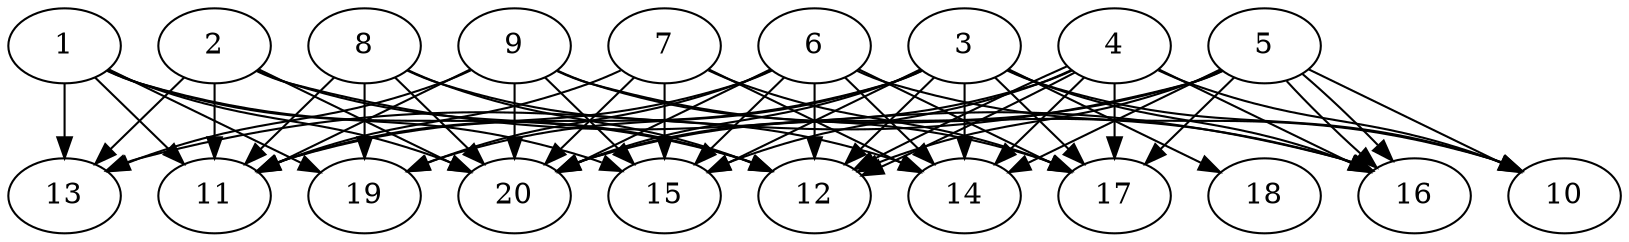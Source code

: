 // DAG automatically generated by daggen at Thu Oct  3 13:58:43 2019
// ./daggen --dot -n 20 --ccr 0.3 --fat 0.7 --regular 0.5 --density 0.9 --mindata 5242880 --maxdata 52428800 
digraph G {
  1 [size="172974080", alpha="0.06", expect_size="51892224"] 
  1 -> 11 [size ="51892224"]
  1 -> 12 [size ="51892224"]
  1 -> 13 [size ="51892224"]
  1 -> 15 [size ="51892224"]
  1 -> 19 [size ="51892224"]
  1 -> 20 [size ="51892224"]
  2 [size="41622187", alpha="0.14", expect_size="12486656"] 
  2 -> 11 [size ="12486656"]
  2 -> 12 [size ="12486656"]
  2 -> 13 [size ="12486656"]
  2 -> 16 [size ="12486656"]
  2 -> 20 [size ="12486656"]
  3 [size="29463893", alpha="0.16", expect_size="8839168"] 
  3 -> 10 [size ="8839168"]
  3 -> 11 [size ="8839168"]
  3 -> 12 [size ="8839168"]
  3 -> 14 [size ="8839168"]
  3 -> 15 [size ="8839168"]
  3 -> 16 [size ="8839168"]
  3 -> 17 [size ="8839168"]
  3 -> 18 [size ="8839168"]
  3 -> 19 [size ="8839168"]
  3 -> 20 [size ="8839168"]
  4 [size="143080107", alpha="0.07", expect_size="42924032"] 
  4 -> 10 [size ="42924032"]
  4 -> 12 [size ="42924032"]
  4 -> 12 [size ="42924032"]
  4 -> 14 [size ="42924032"]
  4 -> 15 [size ="42924032"]
  4 -> 16 [size ="42924032"]
  4 -> 17 [size ="42924032"]
  4 -> 20 [size ="42924032"]
  5 [size="104997547", alpha="0.01", expect_size="31499264"] 
  5 -> 10 [size ="31499264"]
  5 -> 12 [size ="31499264"]
  5 -> 13 [size ="31499264"]
  5 -> 14 [size ="31499264"]
  5 -> 16 [size ="31499264"]
  5 -> 16 [size ="31499264"]
  5 -> 17 [size ="31499264"]
  5 -> 20 [size ="31499264"]
  6 [size="80151893", alpha="0.03", expect_size="24045568"] 
  6 -> 10 [size ="24045568"]
  6 -> 11 [size ="24045568"]
  6 -> 12 [size ="24045568"]
  6 -> 14 [size ="24045568"]
  6 -> 15 [size ="24045568"]
  6 -> 17 [size ="24045568"]
  6 -> 19 [size ="24045568"]
  6 -> 20 [size ="24045568"]
  7 [size="57364480", alpha="0.09", expect_size="17209344"] 
  7 -> 11 [size ="17209344"]
  7 -> 14 [size ="17209344"]
  7 -> 15 [size ="17209344"]
  7 -> 17 [size ="17209344"]
  7 -> 20 [size ="17209344"]
  8 [size="73830400", alpha="0.08", expect_size="22149120"] 
  8 -> 11 [size ="22149120"]
  8 -> 12 [size ="22149120"]
  8 -> 14 [size ="22149120"]
  8 -> 19 [size ="22149120"]
  8 -> 20 [size ="22149120"]
  9 [size="105861120", alpha="0.07", expect_size="31758336"] 
  9 -> 11 [size ="31758336"]
  9 -> 13 [size ="31758336"]
  9 -> 15 [size ="31758336"]
  9 -> 16 [size ="31758336"]
  9 -> 17 [size ="31758336"]
  9 -> 20 [size ="31758336"]
  10 [size="146688000", alpha="0.20", expect_size="44006400"] 
  11 [size="142004907", alpha="0.03", expect_size="42601472"] 
  12 [size="32006827", alpha="0.15", expect_size="9602048"] 
  13 [size="143926613", alpha="0.04", expect_size="43177984"] 
  14 [size="116152320", alpha="0.16", expect_size="34845696"] 
  15 [size="174056107", alpha="0.15", expect_size="52216832"] 
  16 [size="21258240", alpha="0.08", expect_size="6377472"] 
  17 [size="46298453", alpha="0.09", expect_size="13889536"] 
  18 [size="114356907", alpha="0.19", expect_size="34307072"] 
  19 [size="19305813", alpha="0.04", expect_size="5791744"] 
  20 [size="73314987", alpha="0.17", expect_size="21994496"] 
}
